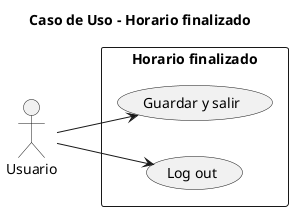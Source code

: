 @startuml
title Caso de Uso - Horario finalizado
left to right direction
actor Usuario as cust

rectangle "Horario finalizado" {
    usecase "Guardar y salir" as OP1
usecase "Log out" as OP2
}

cust --> OP1
cust -->OP2
@enduml